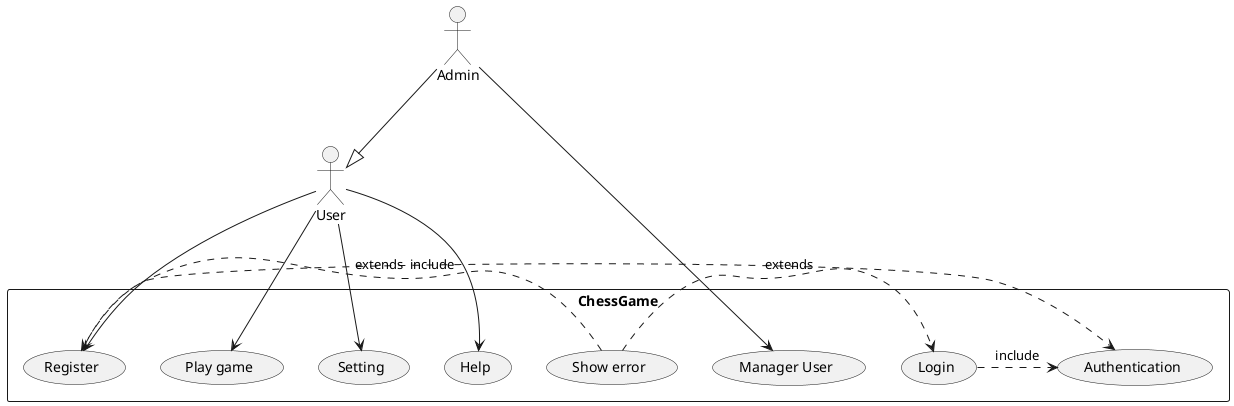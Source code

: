 @startuml chess
actor "User"
actor "Admin"
rectangle ChessGame {
    usecase "Play game" as PlayGame
    usecase "Login"
    usecase "Register"
    usecase "Authentication"
    usecase "Show error" as ShowError
    usecase "Setting"
    usecase "Help"
    usecase "Manager User" as ManagerUser
}

User --> Register
User --> PlayGame
User --> Setting
User --> Help
Login .> Authentication : include
Register .> Authentication : include
ShowError .> Login : extends
ShowError .> Register : extends
Admin --> ManagerUser
Admin --|> User
@enduml